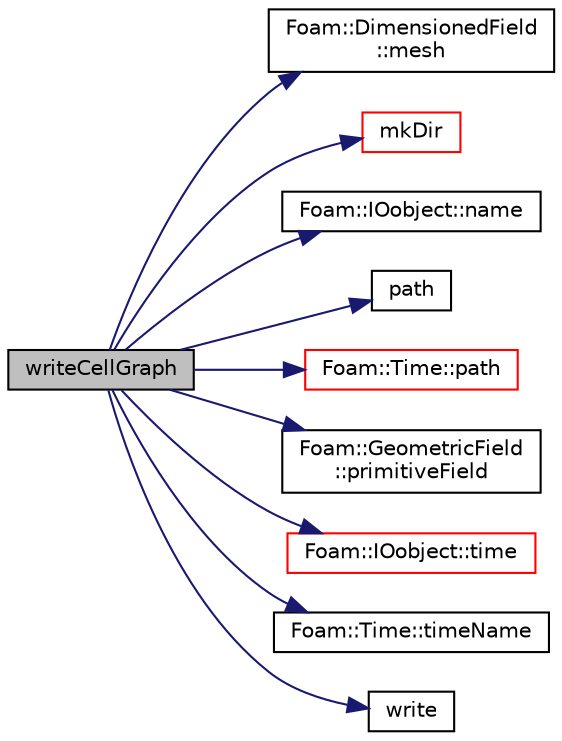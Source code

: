 digraph "writeCellGraph"
{
  bgcolor="transparent";
  edge [fontname="Helvetica",fontsize="10",labelfontname="Helvetica",labelfontsize="10"];
  node [fontname="Helvetica",fontsize="10",shape=record];
  rankdir="LR";
  Node144448 [label="writeCellGraph",height=0.2,width=0.4,color="black", fillcolor="grey75", style="filled", fontcolor="black"];
  Node144448 -> Node144449 [color="midnightblue",fontsize="10",style="solid",fontname="Helvetica"];
  Node144449 [label="Foam::DimensionedField\l::mesh",height=0.2,width=0.4,color="black",URL="$a27497.html#a8f1110830348a1448a14ab5e3cf47e3b",tooltip="Return mesh. "];
  Node144448 -> Node144450 [color="midnightblue",fontsize="10",style="solid",fontname="Helvetica"];
  Node144450 [label="mkDir",height=0.2,width=0.4,color="red",URL="$a21851.html#a2ae410f2311adf94d66451b7423fdf4e",tooltip="Make a directory and return an error if it could not be created. "];
  Node144448 -> Node144506 [color="midnightblue",fontsize="10",style="solid",fontname="Helvetica"];
  Node144506 [label="Foam::IOobject::name",height=0.2,width=0.4,color="black",URL="$a27249.html#acc80e00a8ac919288fb55bd14cc88bf6",tooltip="Return name. "];
  Node144448 -> Node144507 [color="midnightblue",fontsize="10",style="solid",fontname="Helvetica"];
  Node144507 [label="path",height=0.2,width=0.4,color="black",URL="$a19796.html#ad8adfaf80503dc99cbb14bf07bf1eb22"];
  Node144448 -> Node144508 [color="midnightblue",fontsize="10",style="solid",fontname="Helvetica"];
  Node144508 [label="Foam::Time::path",height=0.2,width=0.4,color="red",URL="$a27457.html#a3a68a482f9904838898709bec94fedc5",tooltip="Return path. "];
  Node144448 -> Node144513 [color="midnightblue",fontsize="10",style="solid",fontname="Helvetica"];
  Node144513 [label="Foam::GeometricField\l::primitiveField",height=0.2,width=0.4,color="black",URL="$a23249.html#a3d8b34acd265b26c7d4984d1618f9ee2",tooltip="Return a const-reference to the internal field. "];
  Node144448 -> Node144514 [color="midnightblue",fontsize="10",style="solid",fontname="Helvetica"];
  Node144514 [label="Foam::IOobject::time",height=0.2,width=0.4,color="red",URL="$a27249.html#a1ed86245b170b9f651f62650b1827500",tooltip="Return time. "];
  Node144448 -> Node144516 [color="midnightblue",fontsize="10",style="solid",fontname="Helvetica"];
  Node144516 [label="Foam::Time::timeName",height=0.2,width=0.4,color="black",URL="$a27457.html#a5ae6a110de1b22323e19a46943c7f0c1",tooltip="Return time name of given scalar time. "];
  Node144448 -> Node144517 [color="midnightblue",fontsize="10",style="solid",fontname="Helvetica"];
  Node144517 [label="write",height=0.2,width=0.4,color="black",URL="$a20072.html#a8f30b3c2179b03a7acf273e9dea43342"];
}
